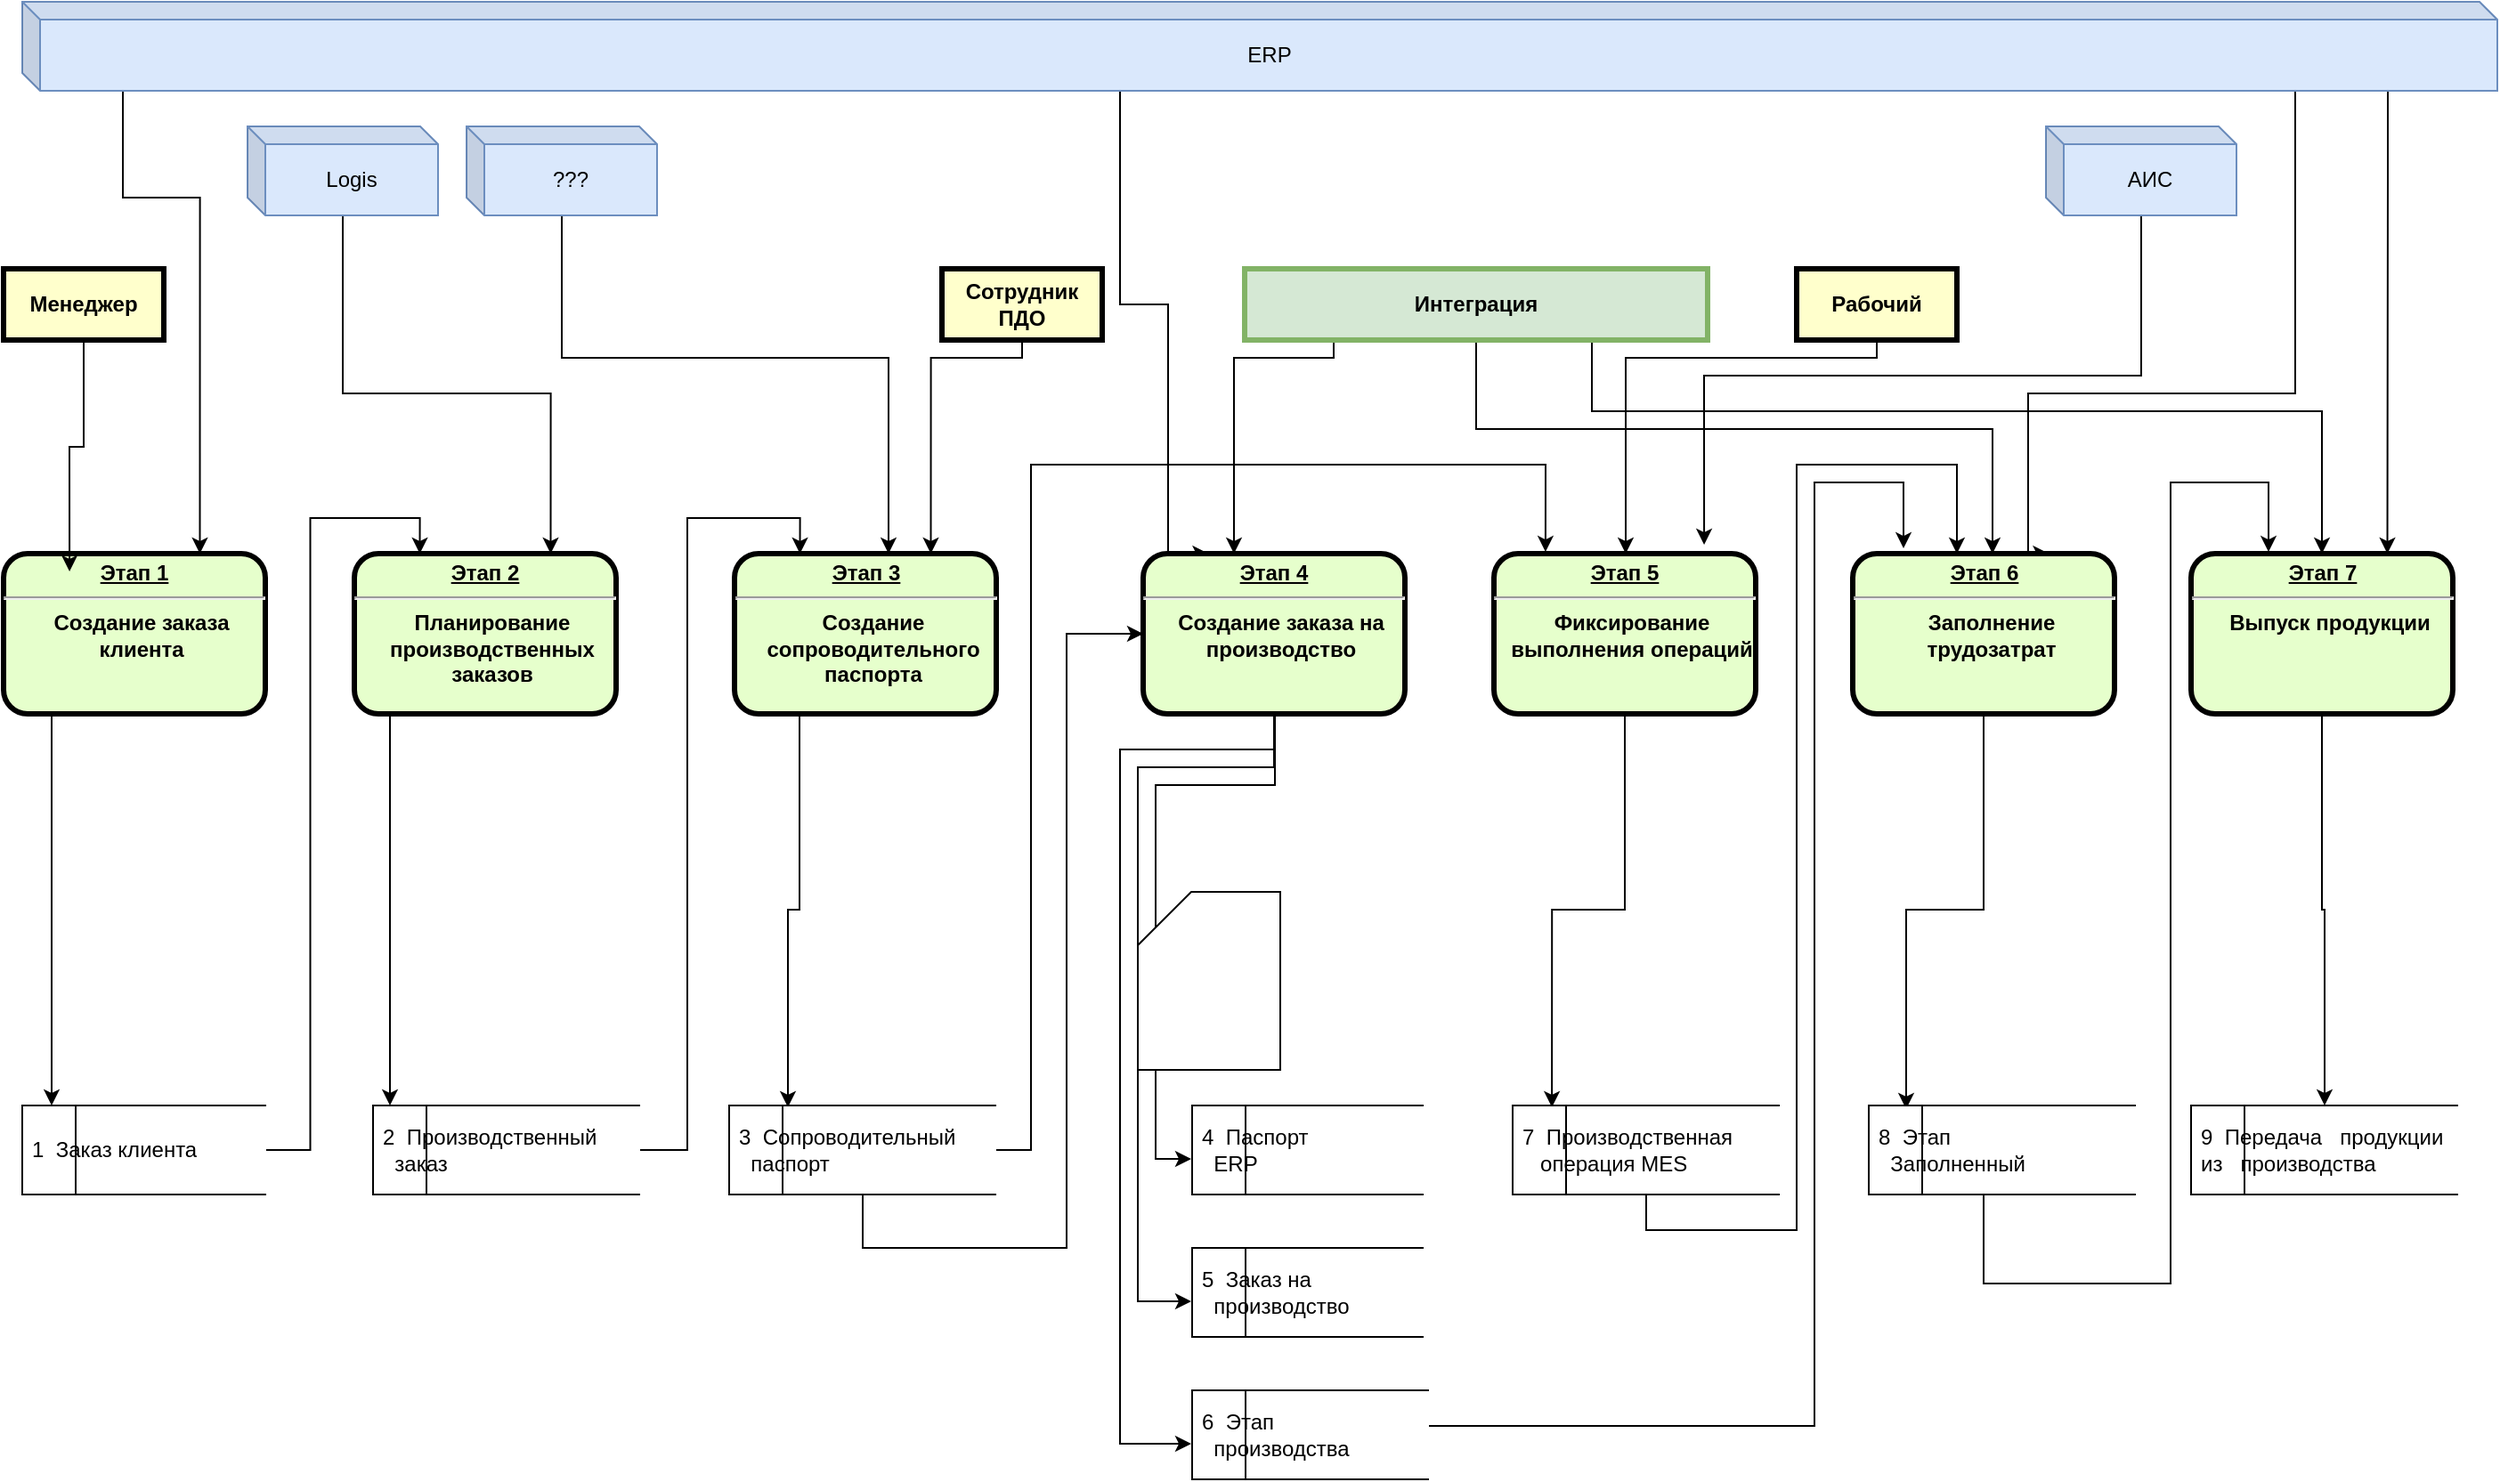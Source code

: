 <mxfile version="20.2.3" type="github">
  <diagram name="Page-1" id="c7558073-3199-34d8-9f00-42111426c3f3">
    <mxGraphModel dx="2248" dy="905" grid="1" gridSize="10" guides="1" tooltips="1" connect="1" arrows="1" fold="1" page="1" pageScale="1" pageWidth="826" pageHeight="1169" background="none" math="0" shadow="0">
      <root>
        <mxCell id="0" />
        <mxCell id="1" parent="0" />
        <mxCell id="iLyNXibkhxgOzHxXVg3C-138" value="" style="edgeStyle=orthogonalEdgeStyle;rounded=0;orthogonalLoop=1;jettySize=auto;html=1;" edge="1" parent="1" source="8" target="iLyNXibkhxgOzHxXVg3C-129">
          <mxGeometry relative="1" as="geometry">
            <Array as="points">
              <mxPoint x="-770" y="470" />
              <mxPoint x="-770" y="470" />
            </Array>
          </mxGeometry>
        </mxCell>
        <mxCell id="8" value="&lt;p style=&quot;margin: 0px; margin-top: 4px; text-align: center; text-decoration: underline;&quot;&gt;&lt;strong&gt;Этап 1&lt;/strong&gt;&lt;/p&gt;&lt;hr&gt;&lt;p style=&quot;margin: 0px; margin-left: 8px;&quot;&gt;Создание заказа клиента&lt;/p&gt;" style="verticalAlign=middle;align=center;overflow=fill;fontSize=12;fontFamily=Helvetica;html=1;rounded=1;fontStyle=1;strokeWidth=3;fillColor=#E6FFCC;whiteSpace=wrap;" parent="1" vertex="1">
          <mxGeometry x="-797" y="320" width="147" height="90" as="geometry" />
        </mxCell>
        <mxCell id="iLyNXibkhxgOzHxXVg3C-111" style="edgeStyle=orthogonalEdgeStyle;rounded=0;orthogonalLoop=1;jettySize=auto;html=1;exitX=0.5;exitY=1;exitDx=0;exitDy=0;entryX=0.252;entryY=0.111;entryDx=0;entryDy=0;entryPerimeter=0;" edge="1" parent="1" source="12" target="8">
          <mxGeometry relative="1" as="geometry" />
        </mxCell>
        <mxCell id="12" value="Менеджер" style="whiteSpace=wrap;align=center;verticalAlign=middle;fontStyle=1;strokeWidth=3;fillColor=#FFFFCC" parent="1" vertex="1">
          <mxGeometry x="-797" y="160" width="90" height="40" as="geometry" />
        </mxCell>
        <mxCell id="iLyNXibkhxgOzHxXVg3C-112" style="edgeStyle=orthogonalEdgeStyle;rounded=0;orthogonalLoop=1;jettySize=auto;html=1;entryX=0.75;entryY=0;entryDx=0;entryDy=0;" edge="1" parent="1" source="iLyNXibkhxgOzHxXVg3C-97" target="8">
          <mxGeometry relative="1" as="geometry">
            <Array as="points">
              <mxPoint x="-730" y="120" />
              <mxPoint x="-687" y="120" />
            </Array>
          </mxGeometry>
        </mxCell>
        <mxCell id="iLyNXibkhxgOzHxXVg3C-116" style="edgeStyle=orthogonalEdgeStyle;rounded=0;orthogonalLoop=1;jettySize=auto;html=1;entryX=0.25;entryY=0;entryDx=0;entryDy=0;" edge="1" parent="1" source="iLyNXibkhxgOzHxXVg3C-97" target="iLyNXibkhxgOzHxXVg3C-107">
          <mxGeometry relative="1" as="geometry">
            <Array as="points">
              <mxPoint x="-170" y="180" />
              <mxPoint x="-143" y="180" />
            </Array>
          </mxGeometry>
        </mxCell>
        <mxCell id="iLyNXibkhxgOzHxXVg3C-126" style="edgeStyle=orthogonalEdgeStyle;rounded=0;orthogonalLoop=1;jettySize=auto;html=1;entryX=0.75;entryY=0;entryDx=0;entryDy=0;" edge="1" parent="1" source="iLyNXibkhxgOzHxXVg3C-97" target="iLyNXibkhxgOzHxXVg3C-110">
          <mxGeometry relative="1" as="geometry">
            <Array as="points">
              <mxPoint x="542" y="110" />
              <mxPoint x="542" y="110" />
            </Array>
          </mxGeometry>
        </mxCell>
        <mxCell id="iLyNXibkhxgOzHxXVg3C-128" style="edgeStyle=orthogonalEdgeStyle;rounded=0;orthogonalLoop=1;jettySize=auto;html=1;entryX=0.75;entryY=0;entryDx=0;entryDy=0;" edge="1" parent="1" source="iLyNXibkhxgOzHxXVg3C-97" target="iLyNXibkhxgOzHxXVg3C-109">
          <mxGeometry relative="1" as="geometry">
            <Array as="points">
              <mxPoint x="490" y="230" />
              <mxPoint x="340" y="230" />
            </Array>
          </mxGeometry>
        </mxCell>
        <mxCell id="iLyNXibkhxgOzHxXVg3C-97" value="ERP" style="shape=cube;whiteSpace=wrap;html=1;boundedLbl=1;backgroundOutline=1;darkOpacity=0.05;darkOpacity2=0.1;size=10;fillColor=#dae8fc;strokeColor=#6c8ebf;" vertex="1" parent="1">
          <mxGeometry x="-786.5" y="10" width="1390" height="50" as="geometry" />
        </mxCell>
        <mxCell id="iLyNXibkhxgOzHxXVg3C-127" style="edgeStyle=orthogonalEdgeStyle;rounded=0;orthogonalLoop=1;jettySize=auto;html=1;entryX=0.75;entryY=0;entryDx=0;entryDy=0;" edge="1" parent="1" source="iLyNXibkhxgOzHxXVg3C-98" target="iLyNXibkhxgOzHxXVg3C-105">
          <mxGeometry relative="1" as="geometry">
            <Array as="points">
              <mxPoint x="-606" y="230" />
              <mxPoint x="-490" y="230" />
            </Array>
          </mxGeometry>
        </mxCell>
        <mxCell id="iLyNXibkhxgOzHxXVg3C-98" value="Logis" style="shape=cube;whiteSpace=wrap;html=1;boundedLbl=1;backgroundOutline=1;darkOpacity=0.05;darkOpacity2=0.1;size=10;fillColor=#dae8fc;strokeColor=#6c8ebf;" vertex="1" parent="1">
          <mxGeometry x="-660" y="80" width="107" height="50" as="geometry" />
        </mxCell>
        <mxCell id="iLyNXibkhxgOzHxXVg3C-114" style="edgeStyle=orthogonalEdgeStyle;rounded=0;orthogonalLoop=1;jettySize=auto;html=1;" edge="1" parent="1" source="iLyNXibkhxgOzHxXVg3C-99" target="iLyNXibkhxgOzHxXVg3C-106">
          <mxGeometry relative="1" as="geometry">
            <Array as="points">
              <mxPoint x="-483" y="210" />
              <mxPoint x="-300" y="210" />
            </Array>
          </mxGeometry>
        </mxCell>
        <mxCell id="iLyNXibkhxgOzHxXVg3C-99" value="???" style="shape=cube;whiteSpace=wrap;html=1;boundedLbl=1;backgroundOutline=1;darkOpacity=0.05;darkOpacity2=0.1;size=10;fillColor=#dae8fc;strokeColor=#6c8ebf;" vertex="1" parent="1">
          <mxGeometry x="-537" y="80" width="107" height="50" as="geometry" />
        </mxCell>
        <mxCell id="iLyNXibkhxgOzHxXVg3C-123" style="edgeStyle=orthogonalEdgeStyle;rounded=0;orthogonalLoop=1;jettySize=auto;html=1;entryX=0.803;entryY=-0.056;entryDx=0;entryDy=0;entryPerimeter=0;" edge="1" parent="1" source="iLyNXibkhxgOzHxXVg3C-100" target="iLyNXibkhxgOzHxXVg3C-108">
          <mxGeometry relative="1" as="geometry">
            <Array as="points">
              <mxPoint x="404" y="220" />
              <mxPoint x="158" y="220" />
            </Array>
          </mxGeometry>
        </mxCell>
        <mxCell id="iLyNXibkhxgOzHxXVg3C-100" value="АИС" style="shape=cube;whiteSpace=wrap;html=1;boundedLbl=1;backgroundOutline=1;darkOpacity=0.05;darkOpacity2=0.1;size=10;fillColor=#dae8fc;strokeColor=#6c8ebf;" vertex="1" parent="1">
          <mxGeometry x="350" y="80" width="107" height="50" as="geometry" />
        </mxCell>
        <mxCell id="iLyNXibkhxgOzHxXVg3C-115" style="edgeStyle=orthogonalEdgeStyle;rounded=0;orthogonalLoop=1;jettySize=auto;html=1;entryX=0.75;entryY=0;entryDx=0;entryDy=0;" edge="1" parent="1" source="iLyNXibkhxgOzHxXVg3C-102" target="iLyNXibkhxgOzHxXVg3C-106">
          <mxGeometry relative="1" as="geometry">
            <Array as="points">
              <mxPoint x="-225" y="210" />
              <mxPoint x="-276" y="210" />
            </Array>
          </mxGeometry>
        </mxCell>
        <mxCell id="iLyNXibkhxgOzHxXVg3C-102" value="Сотрудник ПДО" style="whiteSpace=wrap;align=center;verticalAlign=middle;fontStyle=1;strokeWidth=3;fillColor=#FFFFCC" vertex="1" parent="1">
          <mxGeometry x="-270" y="160" width="90" height="40" as="geometry" />
        </mxCell>
        <mxCell id="iLyNXibkhxgOzHxXVg3C-118" style="edgeStyle=orthogonalEdgeStyle;rounded=0;orthogonalLoop=1;jettySize=auto;html=1;" edge="1" parent="1" source="iLyNXibkhxgOzHxXVg3C-103" target="iLyNXibkhxgOzHxXVg3C-107">
          <mxGeometry relative="1" as="geometry">
            <Array as="points">
              <mxPoint x="-50" y="210" />
              <mxPoint x="-106" y="210" />
            </Array>
          </mxGeometry>
        </mxCell>
        <mxCell id="iLyNXibkhxgOzHxXVg3C-120" style="edgeStyle=orthogonalEdgeStyle;rounded=0;orthogonalLoop=1;jettySize=auto;html=1;" edge="1" parent="1" source="iLyNXibkhxgOzHxXVg3C-103" target="iLyNXibkhxgOzHxXVg3C-109">
          <mxGeometry relative="1" as="geometry">
            <Array as="points">
              <mxPoint x="30" y="250" />
              <mxPoint x="320" y="250" />
            </Array>
          </mxGeometry>
        </mxCell>
        <mxCell id="iLyNXibkhxgOzHxXVg3C-121" style="edgeStyle=orthogonalEdgeStyle;rounded=0;orthogonalLoop=1;jettySize=auto;html=1;exitX=0.75;exitY=1;exitDx=0;exitDy=0;entryX=0.5;entryY=0;entryDx=0;entryDy=0;" edge="1" parent="1" source="iLyNXibkhxgOzHxXVg3C-103" target="iLyNXibkhxgOzHxXVg3C-110">
          <mxGeometry relative="1" as="geometry">
            <mxPoint x="500" y="340" as="targetPoint" />
            <Array as="points">
              <mxPoint x="95" y="240" />
              <mxPoint x="505" y="240" />
            </Array>
          </mxGeometry>
        </mxCell>
        <mxCell id="iLyNXibkhxgOzHxXVg3C-103" value="Интеграция" style="whiteSpace=wrap;align=center;verticalAlign=middle;fontStyle=1;strokeWidth=3;fillColor=#d5e8d4;strokeColor=#82b366;" vertex="1" parent="1">
          <mxGeometry x="-100" y="160" width="260" height="40" as="geometry" />
        </mxCell>
        <mxCell id="iLyNXibkhxgOzHxXVg3C-119" style="edgeStyle=orthogonalEdgeStyle;rounded=0;orthogonalLoop=1;jettySize=auto;html=1;" edge="1" parent="1" source="iLyNXibkhxgOzHxXVg3C-104" target="iLyNXibkhxgOzHxXVg3C-108">
          <mxGeometry relative="1" as="geometry">
            <Array as="points">
              <mxPoint x="255" y="210" />
              <mxPoint x="114" y="210" />
            </Array>
          </mxGeometry>
        </mxCell>
        <mxCell id="iLyNXibkhxgOzHxXVg3C-104" value="Рабочий" style="whiteSpace=wrap;align=center;verticalAlign=middle;fontStyle=1;strokeWidth=3;fillColor=#FFFFCC" vertex="1" parent="1">
          <mxGeometry x="210" y="160" width="90" height="40" as="geometry" />
        </mxCell>
        <mxCell id="iLyNXibkhxgOzHxXVg3C-139" value="" style="edgeStyle=orthogonalEdgeStyle;rounded=0;orthogonalLoop=1;jettySize=auto;html=1;" edge="1" parent="1" source="iLyNXibkhxgOzHxXVg3C-105" target="iLyNXibkhxgOzHxXVg3C-130">
          <mxGeometry relative="1" as="geometry">
            <Array as="points">
              <mxPoint x="-580" y="470" />
              <mxPoint x="-580" y="470" />
            </Array>
          </mxGeometry>
        </mxCell>
        <mxCell id="iLyNXibkhxgOzHxXVg3C-105" value="&lt;p style=&quot;margin: 0px; margin-top: 4px; text-align: center; text-decoration: underline;&quot;&gt;&lt;strong&gt;Этап 2&lt;/strong&gt;&lt;/p&gt;&lt;hr&gt;&lt;p style=&quot;margin: 0px; margin-left: 8px;&quot;&gt;Планирование производственных заказов&lt;/p&gt;" style="verticalAlign=middle;align=center;overflow=fill;fontSize=12;fontFamily=Helvetica;html=1;rounded=1;fontStyle=1;strokeWidth=3;fillColor=#E6FFCC;whiteSpace=wrap;" vertex="1" parent="1">
          <mxGeometry x="-600" y="320" width="147" height="90" as="geometry" />
        </mxCell>
        <mxCell id="iLyNXibkhxgOzHxXVg3C-142" style="edgeStyle=orthogonalEdgeStyle;rounded=0;orthogonalLoop=1;jettySize=auto;html=1;entryX=0.22;entryY=0.02;entryDx=0;entryDy=0;entryPerimeter=0;" edge="1" parent="1" source="iLyNXibkhxgOzHxXVg3C-106" target="iLyNXibkhxgOzHxXVg3C-131">
          <mxGeometry relative="1" as="geometry">
            <Array as="points">
              <mxPoint x="-350" y="520" />
              <mxPoint x="-356" y="520" />
            </Array>
          </mxGeometry>
        </mxCell>
        <mxCell id="iLyNXibkhxgOzHxXVg3C-106" value="&lt;p style=&quot;margin: 0px; margin-top: 4px; text-align: center; text-decoration: underline;&quot;&gt;&lt;strong&gt;Этап 3&lt;/strong&gt;&lt;/p&gt;&lt;hr&gt;&lt;p style=&quot;margin: 0px; margin-left: 8px;&quot;&gt;Создание сопроводительного паспорта&lt;/p&gt;" style="verticalAlign=middle;align=center;overflow=fill;fontSize=12;fontFamily=Helvetica;html=1;rounded=1;fontStyle=1;strokeWidth=3;fillColor=#E6FFCC;whiteSpace=wrap;" vertex="1" parent="1">
          <mxGeometry x="-386.5" y="320" width="147" height="90" as="geometry" />
        </mxCell>
        <mxCell id="iLyNXibkhxgOzHxXVg3C-156" style="edgeStyle=orthogonalEdgeStyle;rounded=0;orthogonalLoop=1;jettySize=auto;html=1;exitX=0.354;exitY=1;exitDx=0;exitDy=0;exitPerimeter=0;" edge="1" parent="1" source="iLyNXibkhxgOzHxXVg3C-107">
          <mxGeometry relative="1" as="geometry">
            <mxPoint x="-130" y="660" as="targetPoint" />
            <Array as="points">
              <mxPoint x="-83" y="410" />
              <mxPoint x="-83" y="450" />
              <mxPoint x="-150" y="450" />
              <mxPoint x="-150" y="660" />
            </Array>
          </mxGeometry>
        </mxCell>
        <mxCell id="iLyNXibkhxgOzHxXVg3C-157" style="edgeStyle=orthogonalEdgeStyle;rounded=0;orthogonalLoop=1;jettySize=auto;html=1;" edge="1" parent="1" source="iLyNXibkhxgOzHxXVg3C-107">
          <mxGeometry relative="1" as="geometry">
            <mxPoint x="-130" y="740" as="targetPoint" />
            <Array as="points">
              <mxPoint x="-83" y="440" />
              <mxPoint x="-160" y="440" />
              <mxPoint x="-160" y="740" />
            </Array>
          </mxGeometry>
        </mxCell>
        <mxCell id="iLyNXibkhxgOzHxXVg3C-158" style="edgeStyle=orthogonalEdgeStyle;rounded=0;orthogonalLoop=1;jettySize=auto;html=1;" edge="1" parent="1" source="iLyNXibkhxgOzHxXVg3C-107">
          <mxGeometry relative="1" as="geometry">
            <mxPoint x="-130" y="820" as="targetPoint" />
            <Array as="points">
              <mxPoint x="-83" y="430" />
              <mxPoint x="-170" y="430" />
              <mxPoint x="-170" y="820" />
            </Array>
          </mxGeometry>
        </mxCell>
        <mxCell id="iLyNXibkhxgOzHxXVg3C-107" value="&lt;p style=&quot;margin: 0px; margin-top: 4px; text-align: center; text-decoration: underline;&quot;&gt;&lt;strong&gt;Этап 4&lt;/strong&gt;&lt;/p&gt;&lt;hr&gt;&lt;p style=&quot;margin: 0px; margin-left: 8px;&quot;&gt;Создание заказа на производство&lt;/p&gt;" style="verticalAlign=middle;align=center;overflow=fill;fontSize=12;fontFamily=Helvetica;html=1;rounded=1;fontStyle=1;strokeWidth=3;fillColor=#E6FFCC;whiteSpace=wrap;" vertex="1" parent="1">
          <mxGeometry x="-157" y="320" width="147" height="90" as="geometry" />
        </mxCell>
        <mxCell id="iLyNXibkhxgOzHxXVg3C-148" style="edgeStyle=orthogonalEdgeStyle;rounded=0;orthogonalLoop=1;jettySize=auto;html=1;entryX=0.147;entryY=0.02;entryDx=0;entryDy=0;entryPerimeter=0;" edge="1" parent="1" source="iLyNXibkhxgOzHxXVg3C-108" target="iLyNXibkhxgOzHxXVg3C-135">
          <mxGeometry relative="1" as="geometry" />
        </mxCell>
        <mxCell id="iLyNXibkhxgOzHxXVg3C-108" value="&lt;p style=&quot;margin: 0px; margin-top: 4px; text-align: center; text-decoration: underline;&quot;&gt;&lt;strong&gt;Этап 5&lt;/strong&gt;&lt;/p&gt;&lt;hr&gt;&lt;p style=&quot;margin: 0px; margin-left: 8px;&quot;&gt;Фиксирование выполнения операций&lt;/p&gt;" style="verticalAlign=middle;align=center;overflow=fill;fontSize=12;fontFamily=Helvetica;html=1;rounded=1;fontStyle=1;strokeWidth=3;fillColor=#E6FFCC;whiteSpace=wrap;" vertex="1" parent="1">
          <mxGeometry x="40" y="320" width="147" height="90" as="geometry" />
        </mxCell>
        <mxCell id="iLyNXibkhxgOzHxXVg3C-151" style="edgeStyle=orthogonalEdgeStyle;rounded=0;orthogonalLoop=1;jettySize=auto;html=1;entryX=0.14;entryY=0.04;entryDx=0;entryDy=0;entryPerimeter=0;" edge="1" parent="1" source="iLyNXibkhxgOzHxXVg3C-109" target="iLyNXibkhxgOzHxXVg3C-136">
          <mxGeometry relative="1" as="geometry" />
        </mxCell>
        <mxCell id="iLyNXibkhxgOzHxXVg3C-109" value="&lt;p style=&quot;margin: 0px; margin-top: 4px; text-align: center; text-decoration: underline;&quot;&gt;&lt;strong&gt;Этап 6&lt;/strong&gt;&lt;/p&gt;&lt;hr&gt;&lt;p style=&quot;margin: 0px; margin-left: 8px;&quot;&gt;Заполнение трудозатрат&lt;/p&gt;" style="verticalAlign=middle;align=center;overflow=fill;fontSize=12;fontFamily=Helvetica;html=1;rounded=1;fontStyle=1;strokeWidth=3;fillColor=#E6FFCC;whiteSpace=wrap;" vertex="1" parent="1">
          <mxGeometry x="241.5" y="320" width="147" height="90" as="geometry" />
        </mxCell>
        <mxCell id="iLyNXibkhxgOzHxXVg3C-155" style="edgeStyle=orthogonalEdgeStyle;rounded=0;orthogonalLoop=1;jettySize=auto;html=1;" edge="1" parent="1" source="iLyNXibkhxgOzHxXVg3C-110" target="iLyNXibkhxgOzHxXVg3C-137">
          <mxGeometry relative="1" as="geometry" />
        </mxCell>
        <mxCell id="iLyNXibkhxgOzHxXVg3C-110" value="&lt;p style=&quot;margin: 0px; margin-top: 4px; text-align: center; text-decoration: underline;&quot;&gt;&lt;strong&gt;Этап 7&lt;/strong&gt;&lt;/p&gt;&lt;hr&gt;&lt;p style=&quot;margin: 0px; margin-left: 8px;&quot;&gt;Выпуск продукции&lt;/p&gt;" style="verticalAlign=middle;align=center;overflow=fill;fontSize=12;fontFamily=Helvetica;html=1;rounded=1;fontStyle=1;strokeWidth=3;fillColor=#E6FFCC;whiteSpace=wrap;" vertex="1" parent="1">
          <mxGeometry x="431.5" y="320" width="147" height="90" as="geometry" />
        </mxCell>
        <mxCell id="iLyNXibkhxgOzHxXVg3C-140" style="edgeStyle=orthogonalEdgeStyle;rounded=0;orthogonalLoop=1;jettySize=auto;html=1;entryX=0.25;entryY=0;entryDx=0;entryDy=0;" edge="1" parent="1" source="iLyNXibkhxgOzHxXVg3C-129" target="iLyNXibkhxgOzHxXVg3C-105">
          <mxGeometry relative="1" as="geometry" />
        </mxCell>
        <mxCell id="iLyNXibkhxgOzHxXVg3C-129" value="1&lt;span style=&quot;white-space: pre;&quot;&gt;	&lt;/span&gt;&amp;nbsp;Заказ клиента" style="html=1;dashed=0;whitespace=wrap;shape=mxgraph.dfd.dataStoreID;align=left;spacingLeft=3;points=[[0,0],[0.5,0],[1,0],[0,0.5],[1,0.5],[0,1],[0.5,1],[1,1]];" vertex="1" parent="1">
          <mxGeometry x="-786.5" y="630" width="137" height="50" as="geometry" />
        </mxCell>
        <mxCell id="iLyNXibkhxgOzHxXVg3C-141" style="edgeStyle=orthogonalEdgeStyle;rounded=0;orthogonalLoop=1;jettySize=auto;html=1;entryX=0.25;entryY=0;entryDx=0;entryDy=0;" edge="1" parent="1" source="iLyNXibkhxgOzHxXVg3C-130" target="iLyNXibkhxgOzHxXVg3C-106">
          <mxGeometry relative="1" as="geometry" />
        </mxCell>
        <mxCell id="iLyNXibkhxgOzHxXVg3C-130" value="2&lt;span style=&quot;white-space: pre;&quot;&gt;	&lt;/span&gt;&amp;nbsp;Производственный &lt;span style=&quot;white-space: pre;&quot;&gt;	&lt;/span&gt;&amp;nbsp;заказ" style="html=1;dashed=0;whitespace=wrap;shape=mxgraph.dfd.dataStoreID;align=left;spacingLeft=3;points=[[0,0],[0.5,0],[1,0],[0,0.5],[1,0.5],[0,1],[0.5,1],[1,1]];whiteSpace=wrap;" vertex="1" parent="1">
          <mxGeometry x="-589.5" y="630" width="150" height="50" as="geometry" />
        </mxCell>
        <mxCell id="iLyNXibkhxgOzHxXVg3C-143" style="edgeStyle=orthogonalEdgeStyle;rounded=0;orthogonalLoop=1;jettySize=auto;html=1;entryX=0.197;entryY=-0.011;entryDx=0;entryDy=0;entryPerimeter=0;" edge="1" parent="1" source="iLyNXibkhxgOzHxXVg3C-131" target="iLyNXibkhxgOzHxXVg3C-108">
          <mxGeometry relative="1" as="geometry">
            <mxPoint x="70" y="290" as="targetPoint" />
            <Array as="points">
              <mxPoint x="-220" y="655" />
              <mxPoint x="-220" y="270" />
              <mxPoint x="69" y="270" />
            </Array>
          </mxGeometry>
        </mxCell>
        <mxCell id="iLyNXibkhxgOzHxXVg3C-144" style="edgeStyle=orthogonalEdgeStyle;rounded=0;orthogonalLoop=1;jettySize=auto;html=1;entryX=0;entryY=0.5;entryDx=0;entryDy=0;" edge="1" parent="1" source="iLyNXibkhxgOzHxXVg3C-131" target="iLyNXibkhxgOzHxXVg3C-107">
          <mxGeometry relative="1" as="geometry">
            <Array as="points">
              <mxPoint x="-314" y="710" />
              <mxPoint x="-200" y="710" />
              <mxPoint x="-200" y="365" />
            </Array>
          </mxGeometry>
        </mxCell>
        <mxCell id="iLyNXibkhxgOzHxXVg3C-131" value="3&lt;span style=&quot;white-space: pre;&quot;&gt;	&lt;/span&gt;&amp;nbsp;Сопроводительный &lt;span style=&quot;white-space: pre;&quot;&gt;	&lt;/span&gt;&amp;nbsp;паспорт" style="html=1;dashed=0;whitespace=wrap;shape=mxgraph.dfd.dataStoreID;align=left;spacingLeft=3;points=[[0,0],[0.5,0],[1,0],[0,0.5],[1,0.5],[0,1],[0.5,1],[1,1]];whiteSpace=wrap;" vertex="1" parent="1">
          <mxGeometry x="-389.5" y="630" width="150" height="50" as="geometry" />
        </mxCell>
        <mxCell id="iLyNXibkhxgOzHxXVg3C-132" value="4&lt;span style=&quot;white-space: pre;&quot;&gt;	&lt;/span&gt;&amp;nbsp;Паспорт&amp;nbsp;&lt;span style=&quot;white-space: pre;&quot;&gt;	&lt;/span&gt;&amp;nbsp;&lt;br&gt;&lt;span style=&quot;white-space: pre;&quot;&gt;	&lt;/span&gt;&amp;nbsp;ERP" style="html=1;dashed=0;whitespace=wrap;shape=mxgraph.dfd.dataStoreID;align=left;spacingLeft=3;points=[[0,0],[0.5,0],[1,0],[0,0.5],[1,0.5],[0,1],[0.5,1],[1,1]];whiteSpace=wrap;" vertex="1" parent="1">
          <mxGeometry x="-129.5" y="630" width="130" height="50" as="geometry" />
        </mxCell>
        <mxCell id="iLyNXibkhxgOzHxXVg3C-133" value="5&lt;span style=&quot;white-space: pre;&quot;&gt;	&lt;/span&gt;&amp;nbsp;Заказ на &lt;span style=&quot;white-space: pre;&quot;&gt;	&lt;/span&gt;&amp;nbsp;производство" style="html=1;dashed=0;whitespace=wrap;shape=mxgraph.dfd.dataStoreID;align=left;spacingLeft=3;points=[[0,0],[0.5,0],[1,0],[0,0.5],[1,0.5],[0,1],[0.5,1],[1,1]];whiteSpace=wrap;" vertex="1" parent="1">
          <mxGeometry x="-129.5" y="710" width="130" height="50" as="geometry" />
        </mxCell>
        <mxCell id="iLyNXibkhxgOzHxXVg3C-150" style="edgeStyle=orthogonalEdgeStyle;rounded=0;orthogonalLoop=1;jettySize=auto;html=1;entryX=0.194;entryY=-0.033;entryDx=0;entryDy=0;entryPerimeter=0;" edge="1" parent="1" source="iLyNXibkhxgOzHxXVg3C-134" target="iLyNXibkhxgOzHxXVg3C-109">
          <mxGeometry relative="1" as="geometry">
            <mxPoint x="270" y="290" as="targetPoint" />
            <Array as="points">
              <mxPoint x="-75" y="810" />
              <mxPoint x="220" y="810" />
              <mxPoint x="220" y="280" />
              <mxPoint x="270" y="280" />
            </Array>
          </mxGeometry>
        </mxCell>
        <mxCell id="iLyNXibkhxgOzHxXVg3C-134" value="6&lt;span style=&quot;white-space: pre;&quot;&gt;	&lt;/span&gt;&amp;nbsp;Этап&lt;br&gt;&lt;span style=&quot;white-space: pre;&quot;&gt;	&lt;/span&gt;&amp;nbsp;производства" style="html=1;dashed=0;whitespace=wrap;shape=mxgraph.dfd.dataStoreID;align=left;spacingLeft=3;points=[[0,0],[0.5,0],[1,0],[0,0.5],[1,0.5],[0,1],[0.5,1],[1,1]];whiteSpace=wrap;" vertex="1" parent="1">
          <mxGeometry x="-129.5" y="790" width="133" height="50" as="geometry" />
        </mxCell>
        <mxCell id="iLyNXibkhxgOzHxXVg3C-149" style="edgeStyle=orthogonalEdgeStyle;rounded=0;orthogonalLoop=1;jettySize=auto;html=1;" edge="1" parent="1" source="iLyNXibkhxgOzHxXVg3C-135">
          <mxGeometry relative="1" as="geometry">
            <mxPoint x="300" y="320" as="targetPoint" />
            <Array as="points">
              <mxPoint x="126" y="700" />
              <mxPoint x="210" y="700" />
              <mxPoint x="210" y="270" />
              <mxPoint x="300" y="270" />
            </Array>
          </mxGeometry>
        </mxCell>
        <mxCell id="iLyNXibkhxgOzHxXVg3C-135" value="7&lt;span style=&quot;white-space: pre;&quot;&gt;	&lt;/span&gt;&amp;nbsp;Производственная&lt;br&gt;&amp;nbsp;&lt;span style=&quot;white-space: pre;&quot;&gt;	&lt;/span&gt;&amp;nbsp;операция MES" style="html=1;dashed=0;whitespace=wrap;shape=mxgraph.dfd.dataStoreID;align=left;spacingLeft=3;points=[[0,0],[0.5,0],[1,0],[0,0.5],[1,0.5],[0,1],[0.5,1],[1,1]];whiteSpace=wrap;" vertex="1" parent="1">
          <mxGeometry x="50.5" y="630" width="150" height="50" as="geometry" />
        </mxCell>
        <mxCell id="iLyNXibkhxgOzHxXVg3C-154" style="edgeStyle=orthogonalEdgeStyle;rounded=0;orthogonalLoop=1;jettySize=auto;html=1;entryX=0.296;entryY=-0.011;entryDx=0;entryDy=0;entryPerimeter=0;" edge="1" parent="1" source="iLyNXibkhxgOzHxXVg3C-136" target="iLyNXibkhxgOzHxXVg3C-110">
          <mxGeometry relative="1" as="geometry">
            <mxPoint x="350" y="680" as="targetPoint" />
            <Array as="points">
              <mxPoint x="315" y="730" />
              <mxPoint x="420" y="730" />
              <mxPoint x="420" y="280" />
              <mxPoint x="475" y="280" />
            </Array>
          </mxGeometry>
        </mxCell>
        <mxCell id="iLyNXibkhxgOzHxXVg3C-136" value="8&lt;span style=&quot;white-space: pre;&quot;&gt;	&lt;/span&gt;&amp;nbsp;Этап&amp;nbsp;&lt;br&gt;&lt;span style=&quot;white-space: pre;&quot;&gt;	&lt;/span&gt;&amp;nbsp;Заполненный" style="html=1;dashed=0;whitespace=wrap;shape=mxgraph.dfd.dataStoreID;align=left;spacingLeft=3;points=[[0,0],[0.5,0],[1,0],[0,0.5],[1,0.5],[0,1],[0.5,1],[1,1]];whiteSpace=wrap;" vertex="1" parent="1">
          <mxGeometry x="250.5" y="630" width="150" height="50" as="geometry" />
        </mxCell>
        <mxCell id="iLyNXibkhxgOzHxXVg3C-137" value="9&lt;span style=&quot;white-space: pre;&quot;&gt;	&lt;/span&gt;&amp;nbsp;Передача &lt;span style=&quot;white-space: pre;&quot;&gt;	&lt;/span&gt;&amp;nbsp;продукции из &lt;span style=&quot;white-space: pre;&quot;&gt;	&lt;/span&gt;&amp;nbsp;производства" style="html=1;dashed=0;whitespace=wrap;shape=mxgraph.dfd.dataStoreID;align=left;spacingLeft=3;points=[[0,0],[0.5,0],[1,0],[0,0.5],[1,0.5],[0,1],[0.5,1],[1,1]];whiteSpace=wrap;" vertex="1" parent="1">
          <mxGeometry x="431.5" y="630" width="150" height="50" as="geometry" />
        </mxCell>
        <mxCell id="iLyNXibkhxgOzHxXVg3C-159" value="" style="shape=card;whiteSpace=wrap;html=1;" vertex="1" parent="1">
          <mxGeometry x="-160" y="510" width="80" height="100" as="geometry" />
        </mxCell>
      </root>
    </mxGraphModel>
  </diagram>
</mxfile>
